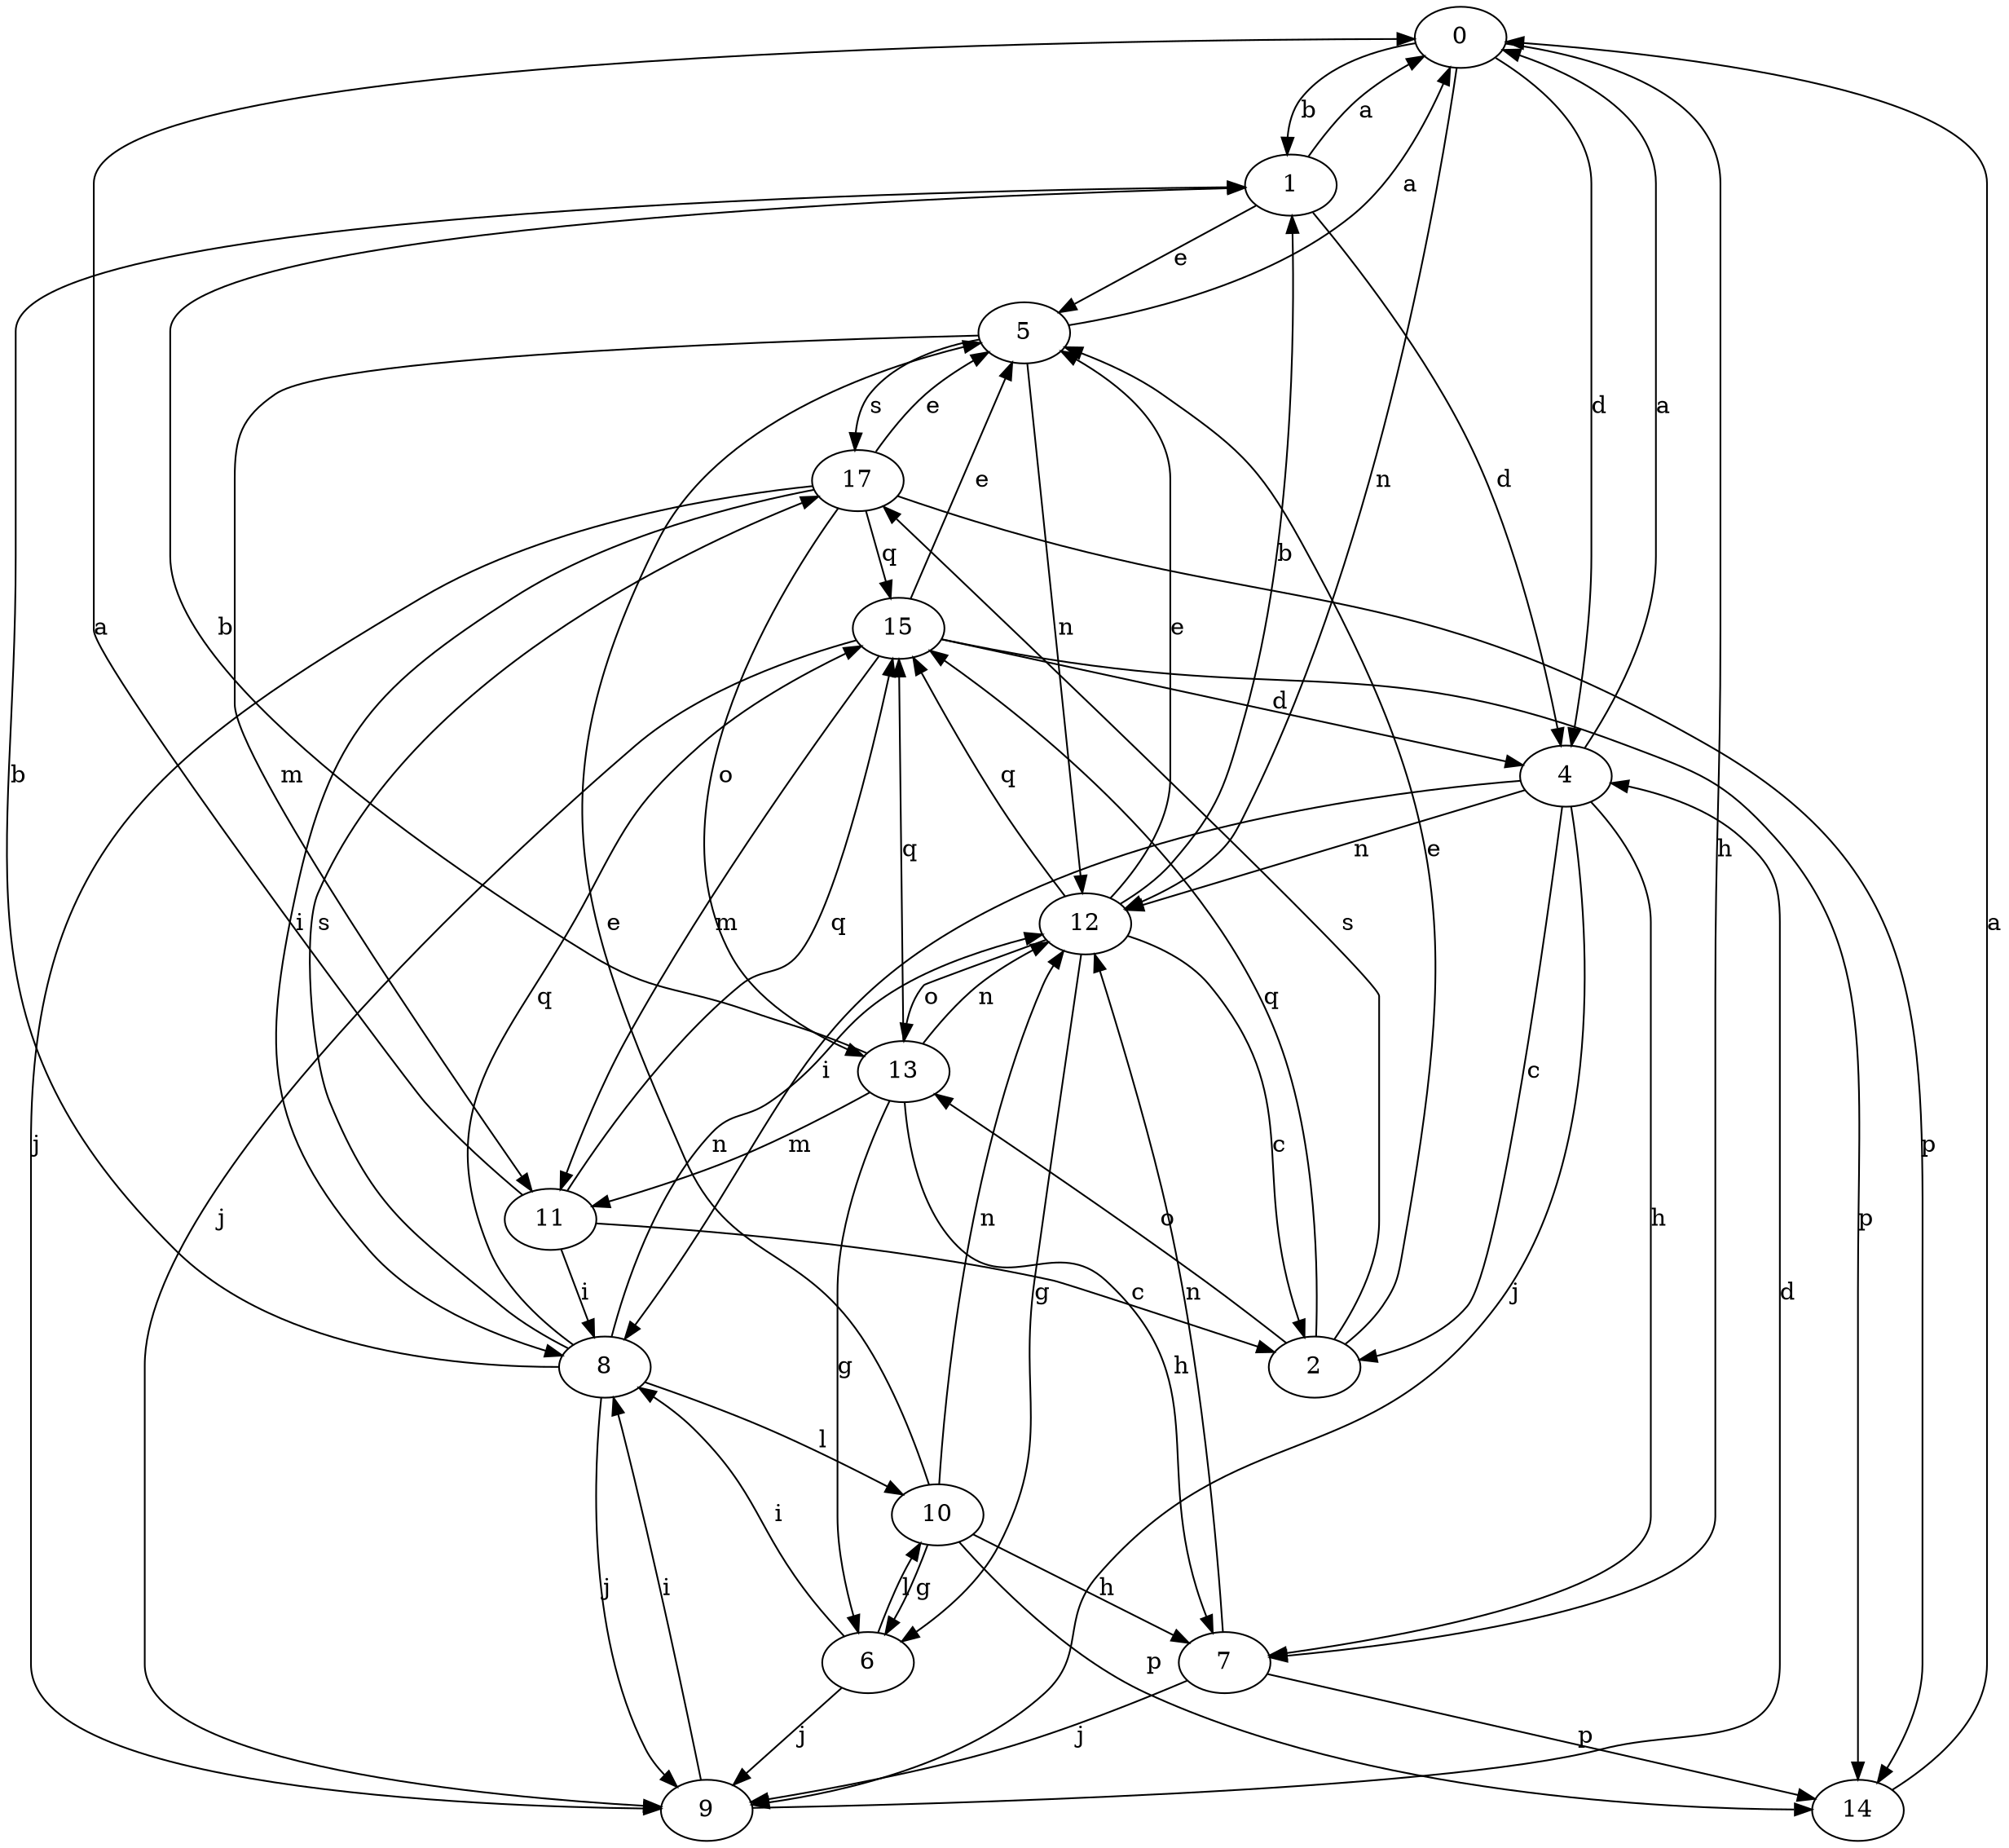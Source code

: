 strict digraph  {
0;
1;
2;
4;
5;
6;
7;
8;
9;
10;
11;
12;
13;
14;
15;
17;
0 -> 1  [label=b];
0 -> 4  [label=d];
0 -> 7  [label=h];
0 -> 12  [label=n];
1 -> 0  [label=a];
1 -> 4  [label=d];
1 -> 5  [label=e];
2 -> 5  [label=e];
2 -> 13  [label=o];
2 -> 15  [label=q];
2 -> 17  [label=s];
4 -> 0  [label=a];
4 -> 2  [label=c];
4 -> 7  [label=h];
4 -> 8  [label=i];
4 -> 9  [label=j];
4 -> 12  [label=n];
5 -> 0  [label=a];
5 -> 11  [label=m];
5 -> 12  [label=n];
5 -> 17  [label=s];
6 -> 8  [label=i];
6 -> 9  [label=j];
6 -> 10  [label=l];
7 -> 9  [label=j];
7 -> 12  [label=n];
7 -> 14  [label=p];
8 -> 1  [label=b];
8 -> 9  [label=j];
8 -> 10  [label=l];
8 -> 12  [label=n];
8 -> 15  [label=q];
8 -> 17  [label=s];
9 -> 4  [label=d];
9 -> 8  [label=i];
10 -> 5  [label=e];
10 -> 6  [label=g];
10 -> 7  [label=h];
10 -> 12  [label=n];
10 -> 14  [label=p];
11 -> 0  [label=a];
11 -> 2  [label=c];
11 -> 8  [label=i];
11 -> 15  [label=q];
12 -> 1  [label=b];
12 -> 2  [label=c];
12 -> 5  [label=e];
12 -> 6  [label=g];
12 -> 13  [label=o];
12 -> 15  [label=q];
13 -> 1  [label=b];
13 -> 6  [label=g];
13 -> 7  [label=h];
13 -> 11  [label=m];
13 -> 12  [label=n];
13 -> 15  [label=q];
14 -> 0  [label=a];
15 -> 4  [label=d];
15 -> 5  [label=e];
15 -> 9  [label=j];
15 -> 11  [label=m];
15 -> 14  [label=p];
17 -> 5  [label=e];
17 -> 8  [label=i];
17 -> 9  [label=j];
17 -> 13  [label=o];
17 -> 14  [label=p];
17 -> 15  [label=q];
}
